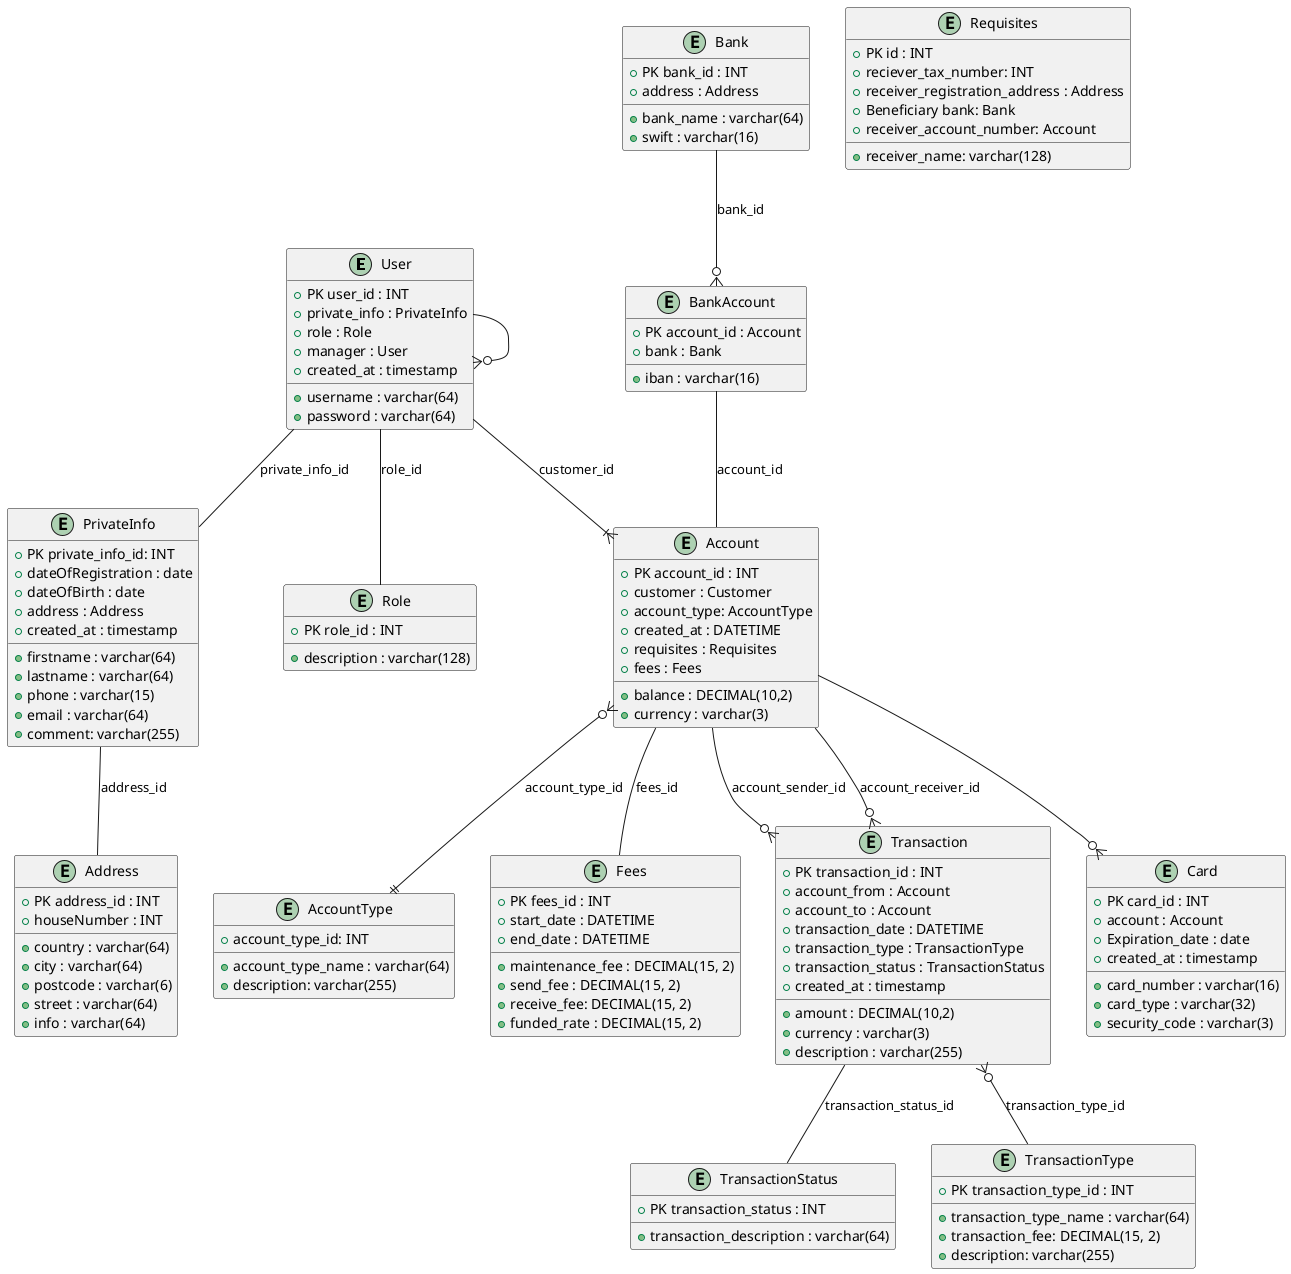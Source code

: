 @startuml
'https://plantuml.com/sequence-diagram

entity User{
    + PK user_id : INT
    + private_info : PrivateInfo
    + username : varchar(64)
    + password : varchar(64)
    + role : Role
    + manager : User
    + created_at : timestamp
}


entity PrivateInfo{
    + PK private_info_id: INT
    + firstname : varchar(64)
    + lastname : varchar(64)
    + dateOfRegistration : date
    + dateOfBirth : date
    + address : Address
    + phone : varchar(15)
    + email : varchar(64)
    + comment: varchar(255)
    + created_at : timestamp
}

entity Address{
    + PK address_id : INT
    + country : varchar(64)
    + city : varchar(64)
    + postcode : varchar(6)
    + street : varchar(64)
    + houseNumber : INT
    + info : varchar(64)
}

entity Role{
    + PK role_id : INT
    + description : varchar(128)
}


entity Account {
    + PK account_id : INT
    + customer : Customer
    + account_type: AccountType
    + balance : DECIMAL(10,2)
    + created_at : DATETIME
    + requisites : Requisites
    + currency : varchar(3)
    + fees : Fees
}
entity AccountType{
    + account_type_id: INT
    + account_type_name : varchar(64)
    + description: varchar(255)
}
entity Fees{
        +PK fees_id : INT
        + maintenance_fee : DECIMAL(15, 2)
        + send_fee : DECIMAL(15, 2)
        + receive_fee: DECIMAL(15, 2)
        + funded_rate : DECIMAL(15, 2)
        + start_date : DATETIME
        + end_date : DATETIME
}
entity Transaction {
    + PK transaction_id : INT
    + account_from : Account
    + account_to : Account
    + amount : DECIMAL(10,2)
    + currency : varchar(3)
    + description : varchar(255)
    + transaction_date : DATETIME
    + transaction_type : TransactionType
    + transaction_status : TransactionStatus
    + created_at : timestamp
}

entity TransactionStatus{
    + PK transaction_status : INT
    + transaction_description : varchar(64)
}
entity TransactionType{
    + PK transaction_type_id : INT
    + transaction_type_name : varchar(64)
    + transaction_fee: DECIMAL(15, 2)
    + description: varchar(255)
}

entity Card {
    + PK card_id : INT
    + account : Account
    + card_number : varchar(16)
    + card_type : varchar(32)
    + Expiration_date : date
    + security_code : varchar(3)
    + created_at : timestamp
}
entity Bank{
    + PK bank_id : INT
    + bank_name : varchar(64)
    + swift : varchar(16)
    + address : Address
}

entity BankAccount{
    + PK account_id : Account
    + iban : varchar(16)
    + bank : Bank
}
entity Requisites{
    + PK id : INT
    + reciever_tax_number: INT
    + receiver_name: varchar(128)
    +  receiver_registration_address : Address
    +  Beneﬁciary bank: Bank
    +  receiver_account_number: Account
}




PrivateInfo -- Address : address_id
User --|{ Account : customer_id
User -- PrivateInfo : private_info_id
User -- Role : role_id
User --o{User
Account --o{ Transaction : account_sender_id
Account --o{ Transaction : account_receiver_id
Transaction -- TransactionStatus : transaction_status_id
Account --o{ Card
Transaction }o-- TransactionType : transaction_type_id
Account }o--|| AccountType : account_type_id
Bank --o{ BankAccount : bank_id
BankAccount -- Account : account_id
Account --Fees : fees_id
@enduml
